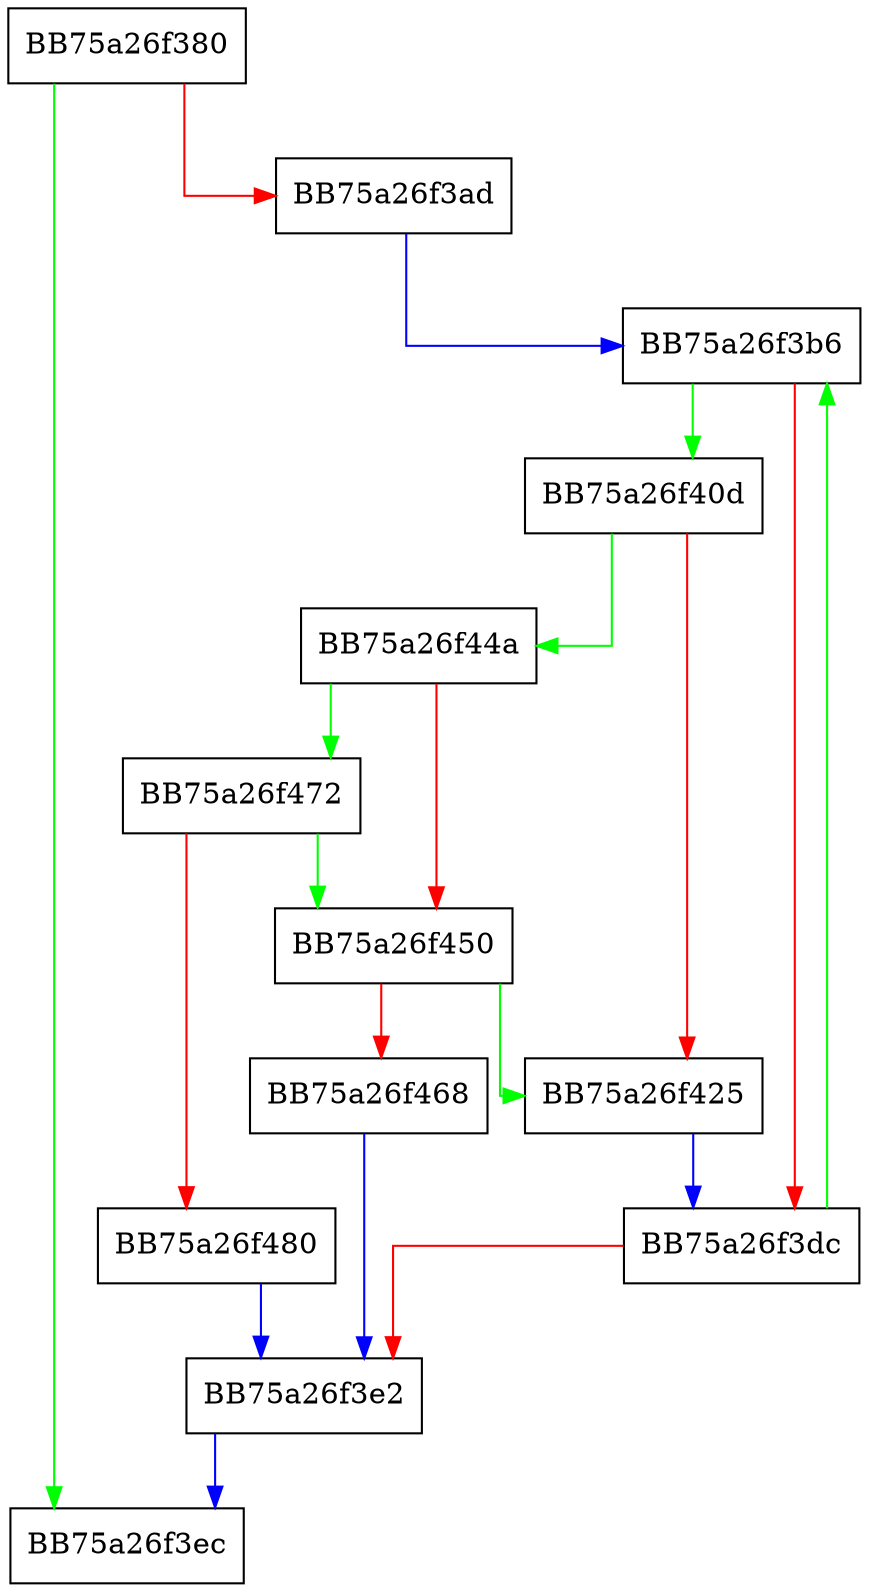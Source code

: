 digraph getRawBits {
  node [shape="box"];
  graph [splines=ortho];
  BB75a26f380 -> BB75a26f3ec [color="green"];
  BB75a26f380 -> BB75a26f3ad [color="red"];
  BB75a26f3ad -> BB75a26f3b6 [color="blue"];
  BB75a26f3b6 -> BB75a26f40d [color="green"];
  BB75a26f3b6 -> BB75a26f3dc [color="red"];
  BB75a26f3dc -> BB75a26f3b6 [color="green"];
  BB75a26f3dc -> BB75a26f3e2 [color="red"];
  BB75a26f3e2 -> BB75a26f3ec [color="blue"];
  BB75a26f40d -> BB75a26f44a [color="green"];
  BB75a26f40d -> BB75a26f425 [color="red"];
  BB75a26f425 -> BB75a26f3dc [color="blue"];
  BB75a26f44a -> BB75a26f472 [color="green"];
  BB75a26f44a -> BB75a26f450 [color="red"];
  BB75a26f450 -> BB75a26f425 [color="green"];
  BB75a26f450 -> BB75a26f468 [color="red"];
  BB75a26f468 -> BB75a26f3e2 [color="blue"];
  BB75a26f472 -> BB75a26f450 [color="green"];
  BB75a26f472 -> BB75a26f480 [color="red"];
  BB75a26f480 -> BB75a26f3e2 [color="blue"];
}